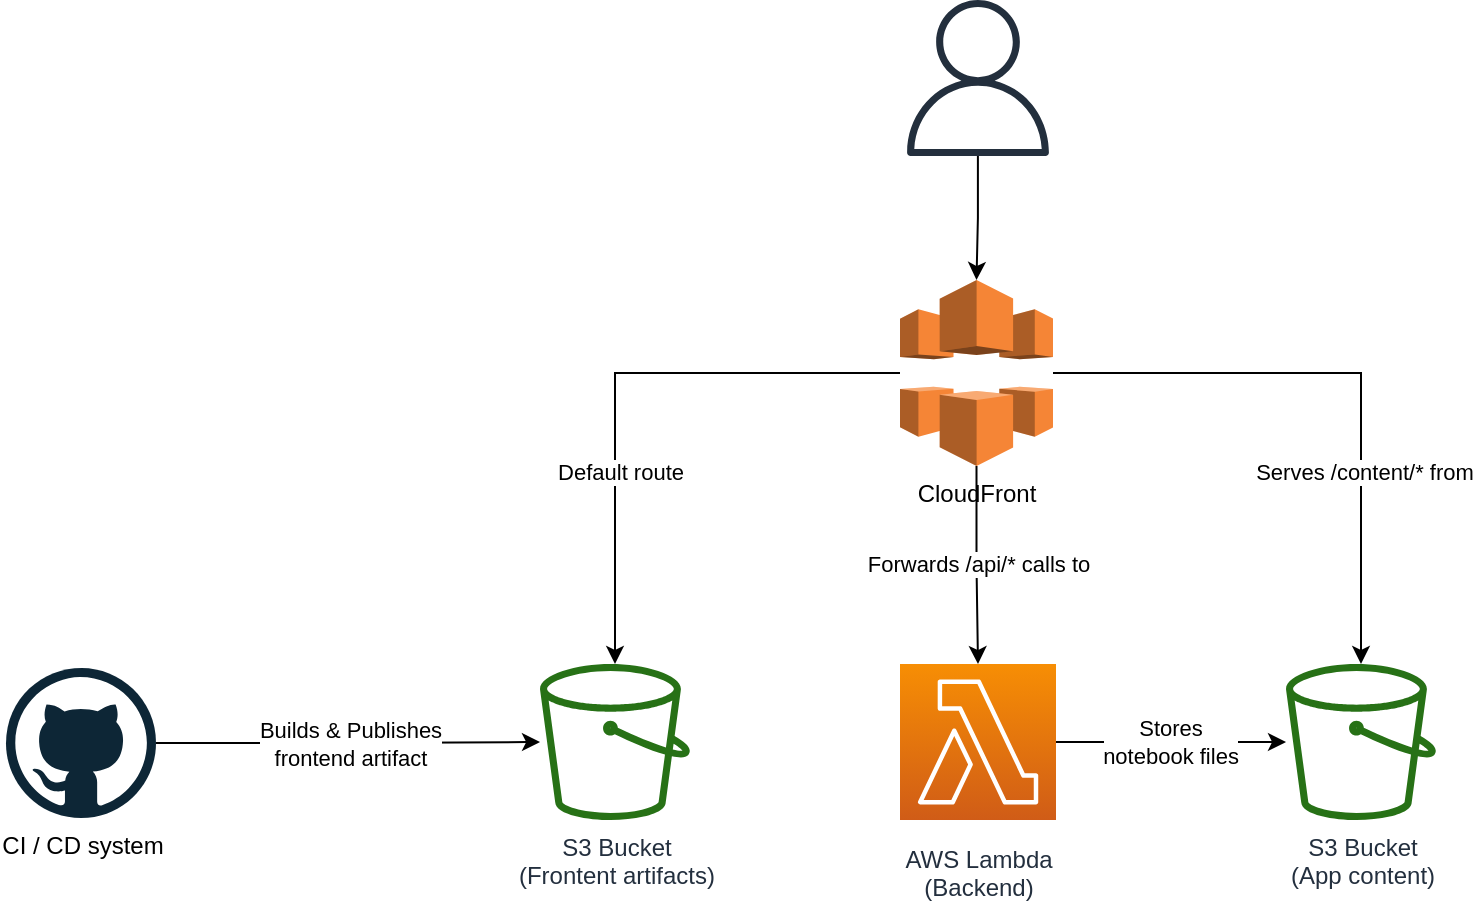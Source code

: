 <mxfile version="24.7.17">
  <diagram id="Ht1M8jgEwFfnCIfOTk4-" name="Page-1">
    <mxGraphModel dx="1434" dy="838" grid="1" gridSize="10" guides="1" tooltips="1" connect="1" arrows="1" fold="1" page="1" pageScale="1" pageWidth="300" pageHeight="300" math="0" shadow="0">
      <root>
        <mxCell id="0" />
        <mxCell id="1" parent="0" />
        <mxCell id="ZfVUCi3F97FMn5resj6p-13" style="edgeStyle=orthogonalEdgeStyle;rounded=0;orthogonalLoop=1;jettySize=auto;html=1;" edge="1" parent="1" source="ZfVUCi3F97FMn5resj6p-1" target="ZfVUCi3F97FMn5resj6p-5">
          <mxGeometry relative="1" as="geometry" />
        </mxCell>
        <mxCell id="ZfVUCi3F97FMn5resj6p-14" value="Stores&lt;br&gt;notebook files" style="edgeLabel;html=1;align=center;verticalAlign=middle;resizable=0;points=[];" vertex="1" connectable="0" parent="ZfVUCi3F97FMn5resj6p-13">
          <mxGeometry x="-0.294" y="-1" relative="1" as="geometry">
            <mxPoint x="16" y="-1" as="offset" />
          </mxGeometry>
        </mxCell>
        <mxCell id="ZfVUCi3F97FMn5resj6p-1" value="AWS Lambda&lt;div&gt;(Backend)&lt;/div&gt;" style="outlineConnect=0;fontColor=#232F3E;gradientColor=#F78E04;gradientDirection=north;fillColor=#D05C17;strokeColor=#ffffff;dashed=0;verticalLabelPosition=bottom;verticalAlign=top;align=center;html=1;fontSize=12;fontStyle=0;aspect=fixed;shape=mxgraph.aws4.resourceIcon;resIcon=mxgraph.aws4.lambda;labelBackgroundColor=#ffffff;spacingTop=6;" vertex="1" parent="1">
          <mxGeometry x="530" y="362" width="78" height="78" as="geometry" />
        </mxCell>
        <mxCell id="ZfVUCi3F97FMn5resj6p-2" value="&lt;div&gt;S3 Bucket&lt;/div&gt;(Frontent artifacts)" style="outlineConnect=0;fontColor=#232F3E;gradientColor=none;fillColor=#277116;strokeColor=none;dashed=0;verticalLabelPosition=bottom;verticalAlign=top;align=center;html=1;fontSize=12;fontStyle=0;aspect=fixed;pointerEvents=1;shape=mxgraph.aws4.bucket;labelBackgroundColor=#ffffff;" vertex="1" parent="1">
          <mxGeometry x="350" y="362" width="75" height="78" as="geometry" />
        </mxCell>
        <mxCell id="ZfVUCi3F97FMn5resj6p-6" style="edgeStyle=orthogonalEdgeStyle;rounded=0;orthogonalLoop=1;jettySize=auto;html=1;" edge="1" parent="1" source="ZfVUCi3F97FMn5resj6p-3" target="ZfVUCi3F97FMn5resj6p-4">
          <mxGeometry relative="1" as="geometry" />
        </mxCell>
        <mxCell id="ZfVUCi3F97FMn5resj6p-3" value="" style="sketch=0;outlineConnect=0;fontColor=#232F3E;gradientColor=none;fillColor=#232F3D;strokeColor=none;dashed=0;verticalLabelPosition=bottom;verticalAlign=top;align=center;html=1;fontSize=12;fontStyle=0;aspect=fixed;pointerEvents=1;shape=mxgraph.aws4.user;" vertex="1" parent="1">
          <mxGeometry x="530" y="30" width="78" height="78" as="geometry" />
        </mxCell>
        <mxCell id="ZfVUCi3F97FMn5resj6p-7" style="edgeStyle=orthogonalEdgeStyle;rounded=0;orthogonalLoop=1;jettySize=auto;html=1;" edge="1" parent="1" source="ZfVUCi3F97FMn5resj6p-4" target="ZfVUCi3F97FMn5resj6p-1">
          <mxGeometry relative="1" as="geometry" />
        </mxCell>
        <mxCell id="ZfVUCi3F97FMn5resj6p-8" value="Forwards /api/* calls to" style="edgeLabel;html=1;align=center;verticalAlign=middle;resizable=0;points=[];" vertex="1" connectable="0" parent="ZfVUCi3F97FMn5resj6p-7">
          <mxGeometry x="0.007" y="1" relative="1" as="geometry">
            <mxPoint as="offset" />
          </mxGeometry>
        </mxCell>
        <mxCell id="ZfVUCi3F97FMn5resj6p-9" style="edgeStyle=orthogonalEdgeStyle;rounded=0;orthogonalLoop=1;jettySize=auto;html=1;" edge="1" parent="1" source="ZfVUCi3F97FMn5resj6p-4" target="ZfVUCi3F97FMn5resj6p-2">
          <mxGeometry relative="1" as="geometry" />
        </mxCell>
        <mxCell id="ZfVUCi3F97FMn5resj6p-10" value="Default route" style="edgeLabel;html=1;align=center;verticalAlign=middle;resizable=0;points=[];" vertex="1" connectable="0" parent="ZfVUCi3F97FMn5resj6p-9">
          <mxGeometry x="0.333" y="2" relative="1" as="geometry">
            <mxPoint as="offset" />
          </mxGeometry>
        </mxCell>
        <mxCell id="ZfVUCi3F97FMn5resj6p-11" style="edgeStyle=orthogonalEdgeStyle;rounded=0;orthogonalLoop=1;jettySize=auto;html=1;" edge="1" parent="1" source="ZfVUCi3F97FMn5resj6p-4" target="ZfVUCi3F97FMn5resj6p-5">
          <mxGeometry relative="1" as="geometry" />
        </mxCell>
        <mxCell id="ZfVUCi3F97FMn5resj6p-12" value="Serves /content/* from" style="edgeLabel;html=1;align=center;verticalAlign=middle;resizable=0;points=[];" vertex="1" connectable="0" parent="ZfVUCi3F97FMn5resj6p-11">
          <mxGeometry x="0.358" y="1" relative="1" as="geometry">
            <mxPoint as="offset" />
          </mxGeometry>
        </mxCell>
        <mxCell id="ZfVUCi3F97FMn5resj6p-4" value="CloudFront" style="outlineConnect=0;dashed=0;verticalLabelPosition=bottom;verticalAlign=top;align=center;html=1;shape=mxgraph.aws3.cloudfront;fillColor=#F58536;gradientColor=none;" vertex="1" parent="1">
          <mxGeometry x="530" y="170" width="76.5" height="93" as="geometry" />
        </mxCell>
        <mxCell id="ZfVUCi3F97FMn5resj6p-5" value="&lt;div&gt;S3 Bucket&lt;/div&gt;(App content)" style="outlineConnect=0;fontColor=#232F3E;gradientColor=none;fillColor=#277116;strokeColor=none;dashed=0;verticalLabelPosition=bottom;verticalAlign=top;align=center;html=1;fontSize=12;fontStyle=0;aspect=fixed;pointerEvents=1;shape=mxgraph.aws4.bucket;labelBackgroundColor=#ffffff;" vertex="1" parent="1">
          <mxGeometry x="723" y="362" width="75" height="78" as="geometry" />
        </mxCell>
        <mxCell id="ZfVUCi3F97FMn5resj6p-19" style="edgeStyle=orthogonalEdgeStyle;rounded=0;orthogonalLoop=1;jettySize=auto;html=1;" edge="1" parent="1" source="ZfVUCi3F97FMn5resj6p-18" target="ZfVUCi3F97FMn5resj6p-2">
          <mxGeometry relative="1" as="geometry" />
        </mxCell>
        <mxCell id="ZfVUCi3F97FMn5resj6p-20" value="Builds &amp;amp; Publishes&lt;br&gt;frontend&amp;nbsp;artifact" style="edgeLabel;html=1;align=center;verticalAlign=middle;resizable=0;points=[];" vertex="1" connectable="0" parent="ZfVUCi3F97FMn5resj6p-19">
          <mxGeometry x="-0.248" y="-1" relative="1" as="geometry">
            <mxPoint x="24" y="-1" as="offset" />
          </mxGeometry>
        </mxCell>
        <mxCell id="ZfVUCi3F97FMn5resj6p-18" value="CI / CD system" style="dashed=0;outlineConnect=0;html=1;align=center;labelPosition=center;verticalLabelPosition=bottom;verticalAlign=top;shape=mxgraph.weblogos.github" vertex="1" parent="1">
          <mxGeometry x="83" y="364" width="75" height="75" as="geometry" />
        </mxCell>
      </root>
    </mxGraphModel>
  </diagram>
</mxfile>
